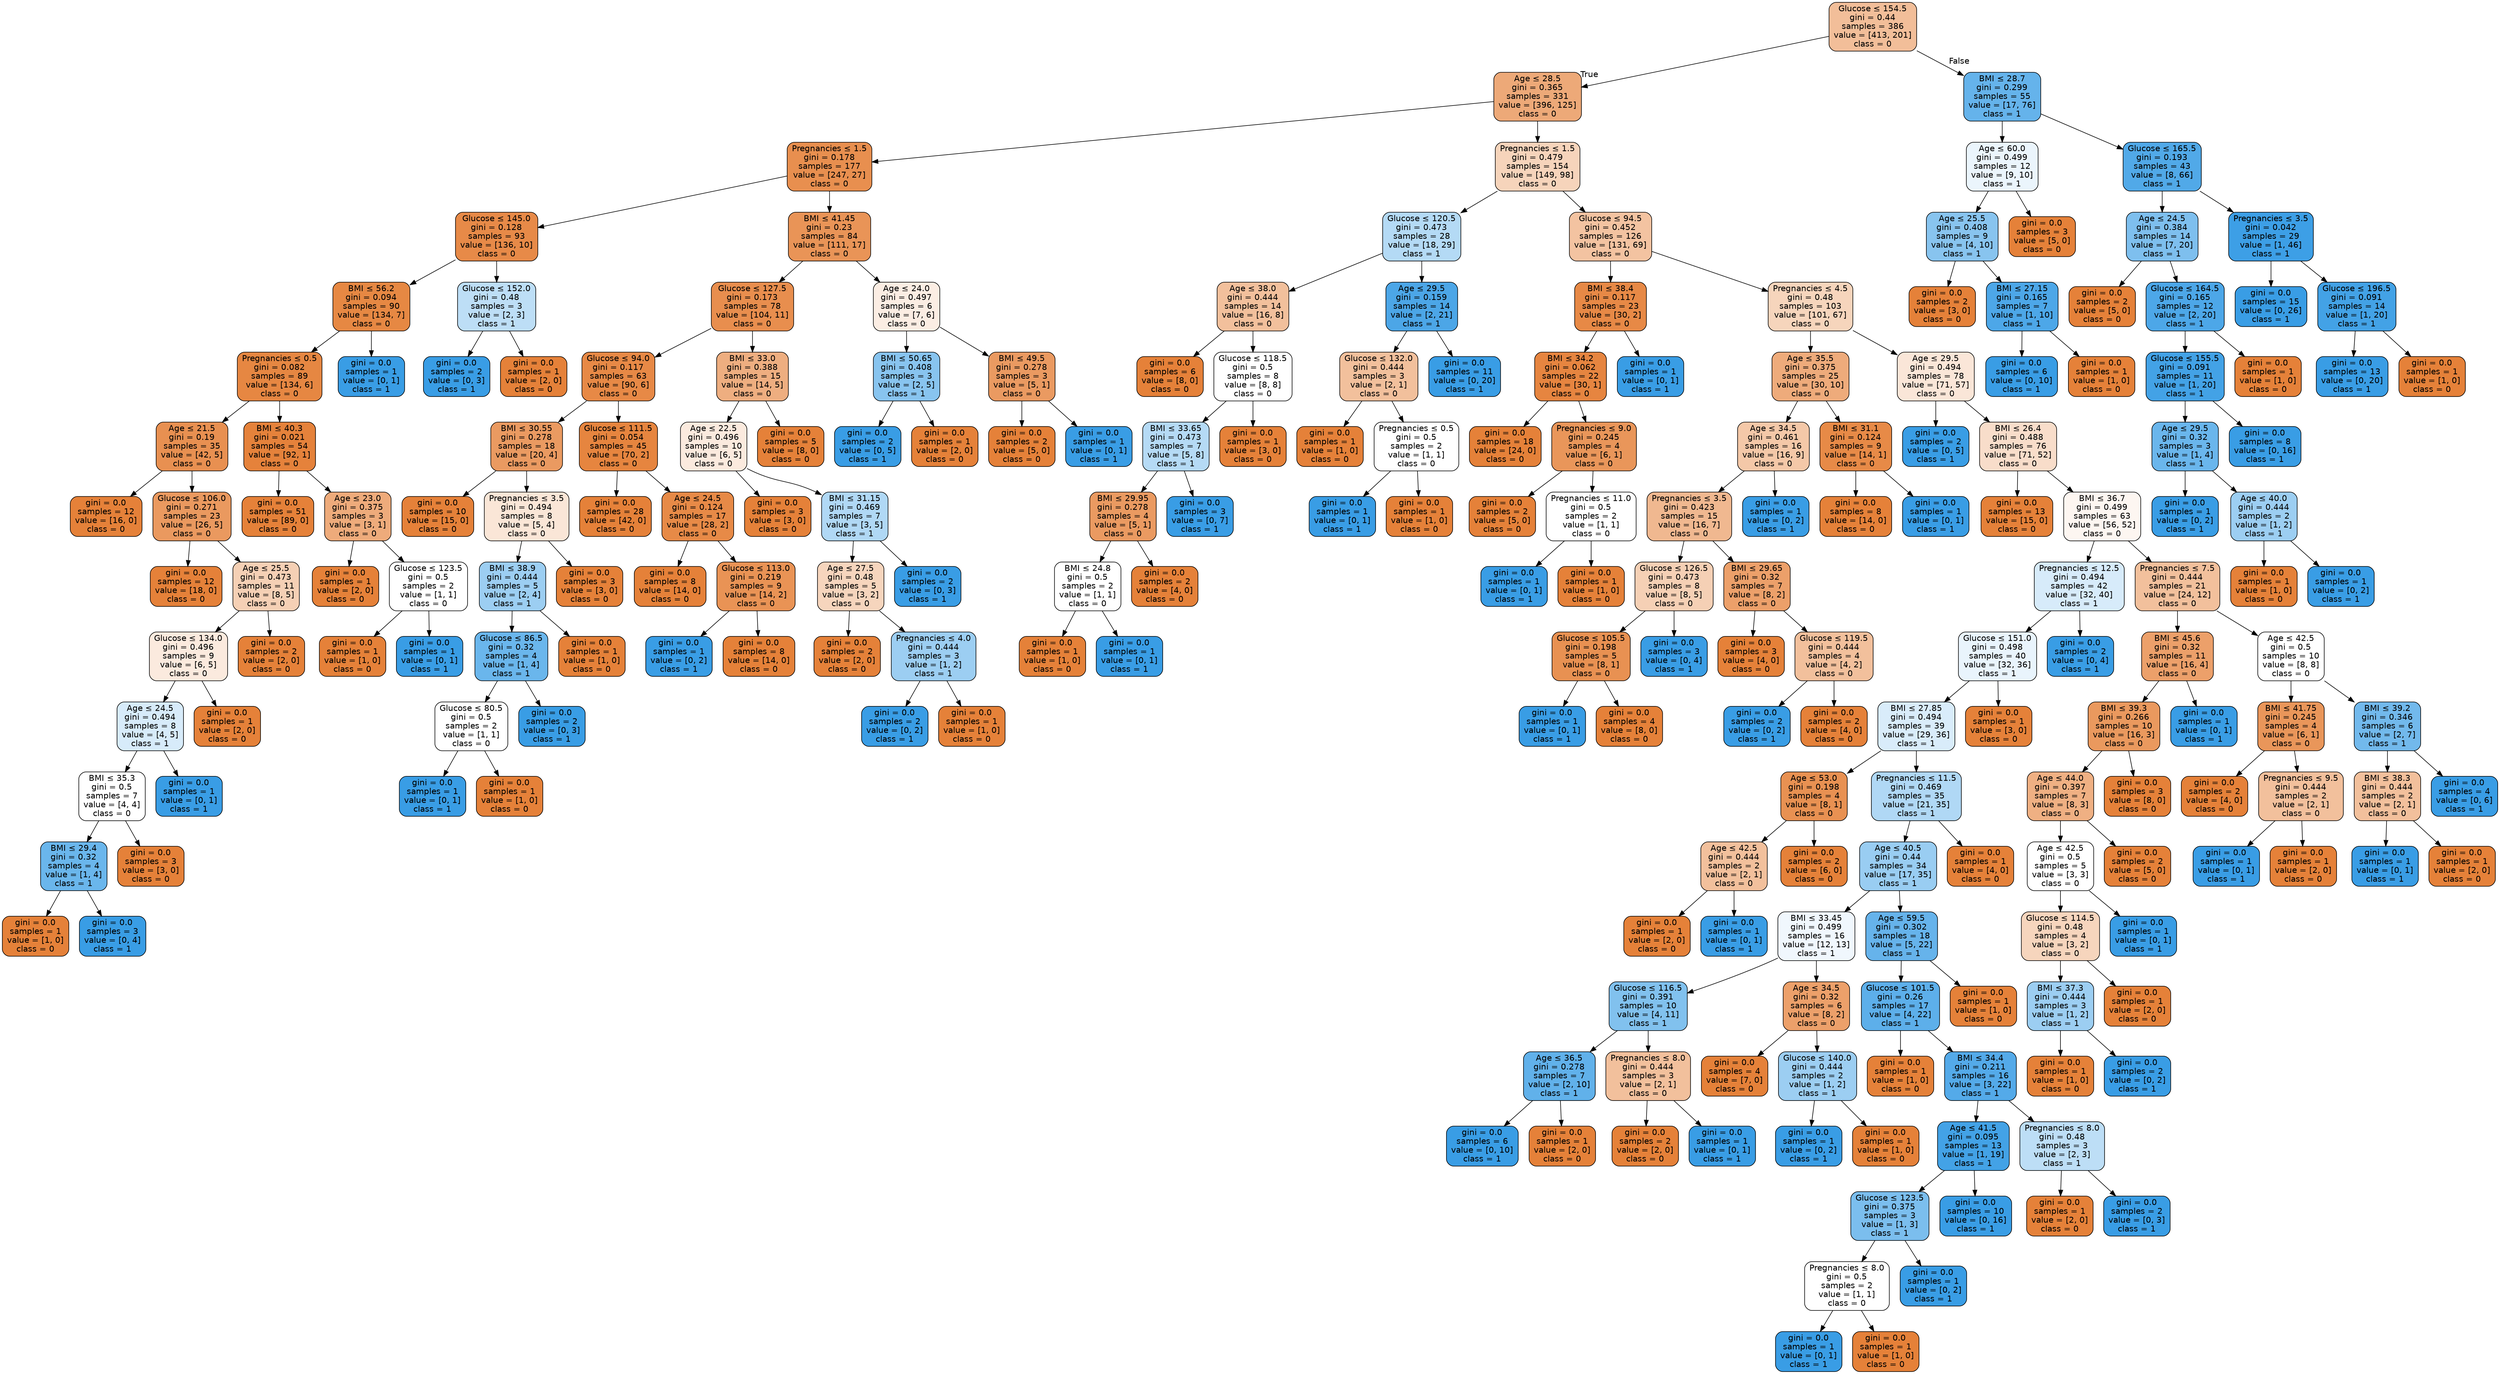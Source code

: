 digraph Tree {
node [shape=box, style="filled, rounded", color="black", fontname="helvetica"] ;
edge [fontname="helvetica"] ;
0 [label=<Glucose &le; 154.5<br/>gini = 0.44<br/>samples = 386<br/>value = [413, 201]<br/>class = 0>, fillcolor="#f2be99"] ;
1 [label=<Age &le; 28.5<br/>gini = 0.365<br/>samples = 331<br/>value = [396, 125]<br/>class = 0>, fillcolor="#eda978"] ;
0 -> 1 [labeldistance=2.5, labelangle=45, headlabel="True"] ;
2 [label=<Pregnancies &le; 1.5<br/>gini = 0.178<br/>samples = 177<br/>value = [247, 27]<br/>class = 0>, fillcolor="#e88f4f"] ;
1 -> 2 ;
3 [label=<Glucose &le; 145.0<br/>gini = 0.128<br/>samples = 93<br/>value = [136, 10]<br/>class = 0>, fillcolor="#e78a48"] ;
2 -> 3 ;
4 [label=<BMI &le; 56.2<br/>gini = 0.094<br/>samples = 90<br/>value = [134, 7]<br/>class = 0>, fillcolor="#e68843"] ;
3 -> 4 ;
5 [label=<Pregnancies &le; 0.5<br/>gini = 0.082<br/>samples = 89<br/>value = [134, 6]<br/>class = 0>, fillcolor="#e68742"] ;
4 -> 5 ;
6 [label=<Age &le; 21.5<br/>gini = 0.19<br/>samples = 35<br/>value = [42, 5]<br/>class = 0>, fillcolor="#e89051"] ;
5 -> 6 ;
7 [label=<gini = 0.0<br/>samples = 12<br/>value = [16, 0]<br/>class = 0>, fillcolor="#e58139"] ;
6 -> 7 ;
8 [label=<Glucose &le; 106.0<br/>gini = 0.271<br/>samples = 23<br/>value = [26, 5]<br/>class = 0>, fillcolor="#ea995f"] ;
6 -> 8 ;
9 [label=<gini = 0.0<br/>samples = 12<br/>value = [18, 0]<br/>class = 0>, fillcolor="#e58139"] ;
8 -> 9 ;
10 [label=<Age &le; 25.5<br/>gini = 0.473<br/>samples = 11<br/>value = [8, 5]<br/>class = 0>, fillcolor="#f5d0b5"] ;
8 -> 10 ;
11 [label=<Glucose &le; 134.0<br/>gini = 0.496<br/>samples = 9<br/>value = [6, 5]<br/>class = 0>, fillcolor="#fbeade"] ;
10 -> 11 ;
12 [label=<Age &le; 24.5<br/>gini = 0.494<br/>samples = 8<br/>value = [4, 5]<br/>class = 1>, fillcolor="#d7ebfa"] ;
11 -> 12 ;
13 [label=<BMI &le; 35.3<br/>gini = 0.5<br/>samples = 7<br/>value = [4, 4]<br/>class = 0>, fillcolor="#ffffff"] ;
12 -> 13 ;
14 [label=<BMI &le; 29.4<br/>gini = 0.32<br/>samples = 4<br/>value = [1, 4]<br/>class = 1>, fillcolor="#6ab6ec"] ;
13 -> 14 ;
15 [label=<gini = 0.0<br/>samples = 1<br/>value = [1, 0]<br/>class = 0>, fillcolor="#e58139"] ;
14 -> 15 ;
16 [label=<gini = 0.0<br/>samples = 3<br/>value = [0, 4]<br/>class = 1>, fillcolor="#399de5"] ;
14 -> 16 ;
17 [label=<gini = 0.0<br/>samples = 3<br/>value = [3, 0]<br/>class = 0>, fillcolor="#e58139"] ;
13 -> 17 ;
18 [label=<gini = 0.0<br/>samples = 1<br/>value = [0, 1]<br/>class = 1>, fillcolor="#399de5"] ;
12 -> 18 ;
19 [label=<gini = 0.0<br/>samples = 1<br/>value = [2, 0]<br/>class = 0>, fillcolor="#e58139"] ;
11 -> 19 ;
20 [label=<gini = 0.0<br/>samples = 2<br/>value = [2, 0]<br/>class = 0>, fillcolor="#e58139"] ;
10 -> 20 ;
21 [label=<BMI &le; 40.3<br/>gini = 0.021<br/>samples = 54<br/>value = [92, 1]<br/>class = 0>, fillcolor="#e5823b"] ;
5 -> 21 ;
22 [label=<gini = 0.0<br/>samples = 51<br/>value = [89, 0]<br/>class = 0>, fillcolor="#e58139"] ;
21 -> 22 ;
23 [label=<Age &le; 23.0<br/>gini = 0.375<br/>samples = 3<br/>value = [3, 1]<br/>class = 0>, fillcolor="#eeab7b"] ;
21 -> 23 ;
24 [label=<gini = 0.0<br/>samples = 1<br/>value = [2, 0]<br/>class = 0>, fillcolor="#e58139"] ;
23 -> 24 ;
25 [label=<Glucose &le; 123.5<br/>gini = 0.5<br/>samples = 2<br/>value = [1, 1]<br/>class = 0>, fillcolor="#ffffff"] ;
23 -> 25 ;
26 [label=<gini = 0.0<br/>samples = 1<br/>value = [1, 0]<br/>class = 0>, fillcolor="#e58139"] ;
25 -> 26 ;
27 [label=<gini = 0.0<br/>samples = 1<br/>value = [0, 1]<br/>class = 1>, fillcolor="#399de5"] ;
25 -> 27 ;
28 [label=<gini = 0.0<br/>samples = 1<br/>value = [0, 1]<br/>class = 1>, fillcolor="#399de5"] ;
4 -> 28 ;
29 [label=<Glucose &le; 152.0<br/>gini = 0.48<br/>samples = 3<br/>value = [2, 3]<br/>class = 1>, fillcolor="#bddef6"] ;
3 -> 29 ;
30 [label=<gini = 0.0<br/>samples = 2<br/>value = [0, 3]<br/>class = 1>, fillcolor="#399de5"] ;
29 -> 30 ;
31 [label=<gini = 0.0<br/>samples = 1<br/>value = [2, 0]<br/>class = 0>, fillcolor="#e58139"] ;
29 -> 31 ;
32 [label=<BMI &le; 41.45<br/>gini = 0.23<br/>samples = 84<br/>value = [111, 17]<br/>class = 0>, fillcolor="#e99457"] ;
2 -> 32 ;
33 [label=<Glucose &le; 127.5<br/>gini = 0.173<br/>samples = 78<br/>value = [104, 11]<br/>class = 0>, fillcolor="#e88e4e"] ;
32 -> 33 ;
34 [label=<Glucose &le; 94.0<br/>gini = 0.117<br/>samples = 63<br/>value = [90, 6]<br/>class = 0>, fillcolor="#e78946"] ;
33 -> 34 ;
35 [label=<BMI &le; 30.55<br/>gini = 0.278<br/>samples = 18<br/>value = [20, 4]<br/>class = 0>, fillcolor="#ea9a61"] ;
34 -> 35 ;
36 [label=<gini = 0.0<br/>samples = 10<br/>value = [15, 0]<br/>class = 0>, fillcolor="#e58139"] ;
35 -> 36 ;
37 [label=<Pregnancies &le; 3.5<br/>gini = 0.494<br/>samples = 8<br/>value = [5, 4]<br/>class = 0>, fillcolor="#fae6d7"] ;
35 -> 37 ;
38 [label=<BMI &le; 38.9<br/>gini = 0.444<br/>samples = 5<br/>value = [2, 4]<br/>class = 1>, fillcolor="#9ccef2"] ;
37 -> 38 ;
39 [label=<Glucose &le; 86.5<br/>gini = 0.32<br/>samples = 4<br/>value = [1, 4]<br/>class = 1>, fillcolor="#6ab6ec"] ;
38 -> 39 ;
40 [label=<Glucose &le; 80.5<br/>gini = 0.5<br/>samples = 2<br/>value = [1, 1]<br/>class = 0>, fillcolor="#ffffff"] ;
39 -> 40 ;
41 [label=<gini = 0.0<br/>samples = 1<br/>value = [0, 1]<br/>class = 1>, fillcolor="#399de5"] ;
40 -> 41 ;
42 [label=<gini = 0.0<br/>samples = 1<br/>value = [1, 0]<br/>class = 0>, fillcolor="#e58139"] ;
40 -> 42 ;
43 [label=<gini = 0.0<br/>samples = 2<br/>value = [0, 3]<br/>class = 1>, fillcolor="#399de5"] ;
39 -> 43 ;
44 [label=<gini = 0.0<br/>samples = 1<br/>value = [1, 0]<br/>class = 0>, fillcolor="#e58139"] ;
38 -> 44 ;
45 [label=<gini = 0.0<br/>samples = 3<br/>value = [3, 0]<br/>class = 0>, fillcolor="#e58139"] ;
37 -> 45 ;
46 [label=<Glucose &le; 111.5<br/>gini = 0.054<br/>samples = 45<br/>value = [70, 2]<br/>class = 0>, fillcolor="#e6853f"] ;
34 -> 46 ;
47 [label=<gini = 0.0<br/>samples = 28<br/>value = [42, 0]<br/>class = 0>, fillcolor="#e58139"] ;
46 -> 47 ;
48 [label=<Age &le; 24.5<br/>gini = 0.124<br/>samples = 17<br/>value = [28, 2]<br/>class = 0>, fillcolor="#e78a47"] ;
46 -> 48 ;
49 [label=<gini = 0.0<br/>samples = 8<br/>value = [14, 0]<br/>class = 0>, fillcolor="#e58139"] ;
48 -> 49 ;
50 [label=<Glucose &le; 113.0<br/>gini = 0.219<br/>samples = 9<br/>value = [14, 2]<br/>class = 0>, fillcolor="#e99355"] ;
48 -> 50 ;
51 [label=<gini = 0.0<br/>samples = 1<br/>value = [0, 2]<br/>class = 1>, fillcolor="#399de5"] ;
50 -> 51 ;
52 [label=<gini = 0.0<br/>samples = 8<br/>value = [14, 0]<br/>class = 0>, fillcolor="#e58139"] ;
50 -> 52 ;
53 [label=<BMI &le; 33.0<br/>gini = 0.388<br/>samples = 15<br/>value = [14, 5]<br/>class = 0>, fillcolor="#eeae80"] ;
33 -> 53 ;
54 [label=<Age &le; 22.5<br/>gini = 0.496<br/>samples = 10<br/>value = [6, 5]<br/>class = 0>, fillcolor="#fbeade"] ;
53 -> 54 ;
55 [label=<gini = 0.0<br/>samples = 3<br/>value = [3, 0]<br/>class = 0>, fillcolor="#e58139"] ;
54 -> 55 ;
56 [label=<BMI &le; 31.15<br/>gini = 0.469<br/>samples = 7<br/>value = [3, 5]<br/>class = 1>, fillcolor="#b0d8f5"] ;
54 -> 56 ;
57 [label=<Age &le; 27.5<br/>gini = 0.48<br/>samples = 5<br/>value = [3, 2]<br/>class = 0>, fillcolor="#f6d5bd"] ;
56 -> 57 ;
58 [label=<gini = 0.0<br/>samples = 2<br/>value = [2, 0]<br/>class = 0>, fillcolor="#e58139"] ;
57 -> 58 ;
59 [label=<Pregnancies &le; 4.0<br/>gini = 0.444<br/>samples = 3<br/>value = [1, 2]<br/>class = 1>, fillcolor="#9ccef2"] ;
57 -> 59 ;
60 [label=<gini = 0.0<br/>samples = 2<br/>value = [0, 2]<br/>class = 1>, fillcolor="#399de5"] ;
59 -> 60 ;
61 [label=<gini = 0.0<br/>samples = 1<br/>value = [1, 0]<br/>class = 0>, fillcolor="#e58139"] ;
59 -> 61 ;
62 [label=<gini = 0.0<br/>samples = 2<br/>value = [0, 3]<br/>class = 1>, fillcolor="#399de5"] ;
56 -> 62 ;
63 [label=<gini = 0.0<br/>samples = 5<br/>value = [8, 0]<br/>class = 0>, fillcolor="#e58139"] ;
53 -> 63 ;
64 [label=<Age &le; 24.0<br/>gini = 0.497<br/>samples = 6<br/>value = [7, 6]<br/>class = 0>, fillcolor="#fbede3"] ;
32 -> 64 ;
65 [label=<BMI &le; 50.65<br/>gini = 0.408<br/>samples = 3<br/>value = [2, 5]<br/>class = 1>, fillcolor="#88c4ef"] ;
64 -> 65 ;
66 [label=<gini = 0.0<br/>samples = 2<br/>value = [0, 5]<br/>class = 1>, fillcolor="#399de5"] ;
65 -> 66 ;
67 [label=<gini = 0.0<br/>samples = 1<br/>value = [2, 0]<br/>class = 0>, fillcolor="#e58139"] ;
65 -> 67 ;
68 [label=<BMI &le; 49.5<br/>gini = 0.278<br/>samples = 3<br/>value = [5, 1]<br/>class = 0>, fillcolor="#ea9a61"] ;
64 -> 68 ;
69 [label=<gini = 0.0<br/>samples = 2<br/>value = [5, 0]<br/>class = 0>, fillcolor="#e58139"] ;
68 -> 69 ;
70 [label=<gini = 0.0<br/>samples = 1<br/>value = [0, 1]<br/>class = 1>, fillcolor="#399de5"] ;
68 -> 70 ;
71 [label=<Pregnancies &le; 1.5<br/>gini = 0.479<br/>samples = 154<br/>value = [149, 98]<br/>class = 0>, fillcolor="#f6d4bb"] ;
1 -> 71 ;
72 [label=<Glucose &le; 120.5<br/>gini = 0.473<br/>samples = 28<br/>value = [18, 29]<br/>class = 1>, fillcolor="#b4daf5"] ;
71 -> 72 ;
73 [label=<Age &le; 38.0<br/>gini = 0.444<br/>samples = 14<br/>value = [16, 8]<br/>class = 0>, fillcolor="#f2c09c"] ;
72 -> 73 ;
74 [label=<gini = 0.0<br/>samples = 6<br/>value = [8, 0]<br/>class = 0>, fillcolor="#e58139"] ;
73 -> 74 ;
75 [label=<Glucose &le; 118.5<br/>gini = 0.5<br/>samples = 8<br/>value = [8, 8]<br/>class = 0>, fillcolor="#ffffff"] ;
73 -> 75 ;
76 [label=<BMI &le; 33.65<br/>gini = 0.473<br/>samples = 7<br/>value = [5, 8]<br/>class = 1>, fillcolor="#b5daf5"] ;
75 -> 76 ;
77 [label=<BMI &le; 29.95<br/>gini = 0.278<br/>samples = 4<br/>value = [5, 1]<br/>class = 0>, fillcolor="#ea9a61"] ;
76 -> 77 ;
78 [label=<BMI &le; 24.8<br/>gini = 0.5<br/>samples = 2<br/>value = [1, 1]<br/>class = 0>, fillcolor="#ffffff"] ;
77 -> 78 ;
79 [label=<gini = 0.0<br/>samples = 1<br/>value = [1, 0]<br/>class = 0>, fillcolor="#e58139"] ;
78 -> 79 ;
80 [label=<gini = 0.0<br/>samples = 1<br/>value = [0, 1]<br/>class = 1>, fillcolor="#399de5"] ;
78 -> 80 ;
81 [label=<gini = 0.0<br/>samples = 2<br/>value = [4, 0]<br/>class = 0>, fillcolor="#e58139"] ;
77 -> 81 ;
82 [label=<gini = 0.0<br/>samples = 3<br/>value = [0, 7]<br/>class = 1>, fillcolor="#399de5"] ;
76 -> 82 ;
83 [label=<gini = 0.0<br/>samples = 1<br/>value = [3, 0]<br/>class = 0>, fillcolor="#e58139"] ;
75 -> 83 ;
84 [label=<Age &le; 29.5<br/>gini = 0.159<br/>samples = 14<br/>value = [2, 21]<br/>class = 1>, fillcolor="#4ca6e7"] ;
72 -> 84 ;
85 [label=<Glucose &le; 132.0<br/>gini = 0.444<br/>samples = 3<br/>value = [2, 1]<br/>class = 0>, fillcolor="#f2c09c"] ;
84 -> 85 ;
86 [label=<gini = 0.0<br/>samples = 1<br/>value = [1, 0]<br/>class = 0>, fillcolor="#e58139"] ;
85 -> 86 ;
87 [label=<Pregnancies &le; 0.5<br/>gini = 0.5<br/>samples = 2<br/>value = [1, 1]<br/>class = 0>, fillcolor="#ffffff"] ;
85 -> 87 ;
88 [label=<gini = 0.0<br/>samples = 1<br/>value = [0, 1]<br/>class = 1>, fillcolor="#399de5"] ;
87 -> 88 ;
89 [label=<gini = 0.0<br/>samples = 1<br/>value = [1, 0]<br/>class = 0>, fillcolor="#e58139"] ;
87 -> 89 ;
90 [label=<gini = 0.0<br/>samples = 11<br/>value = [0, 20]<br/>class = 1>, fillcolor="#399de5"] ;
84 -> 90 ;
91 [label=<Glucose &le; 94.5<br/>gini = 0.452<br/>samples = 126<br/>value = [131, 69]<br/>class = 0>, fillcolor="#f3c3a1"] ;
71 -> 91 ;
92 [label=<BMI &le; 38.4<br/>gini = 0.117<br/>samples = 23<br/>value = [30, 2]<br/>class = 0>, fillcolor="#e78946"] ;
91 -> 92 ;
93 [label=<BMI &le; 34.2<br/>gini = 0.062<br/>samples = 22<br/>value = [30, 1]<br/>class = 0>, fillcolor="#e68540"] ;
92 -> 93 ;
94 [label=<gini = 0.0<br/>samples = 18<br/>value = [24, 0]<br/>class = 0>, fillcolor="#e58139"] ;
93 -> 94 ;
95 [label=<Pregnancies &le; 9.0<br/>gini = 0.245<br/>samples = 4<br/>value = [6, 1]<br/>class = 0>, fillcolor="#e9965a"] ;
93 -> 95 ;
96 [label=<gini = 0.0<br/>samples = 2<br/>value = [5, 0]<br/>class = 0>, fillcolor="#e58139"] ;
95 -> 96 ;
97 [label=<Pregnancies &le; 11.0<br/>gini = 0.5<br/>samples = 2<br/>value = [1, 1]<br/>class = 0>, fillcolor="#ffffff"] ;
95 -> 97 ;
98 [label=<gini = 0.0<br/>samples = 1<br/>value = [0, 1]<br/>class = 1>, fillcolor="#399de5"] ;
97 -> 98 ;
99 [label=<gini = 0.0<br/>samples = 1<br/>value = [1, 0]<br/>class = 0>, fillcolor="#e58139"] ;
97 -> 99 ;
100 [label=<gini = 0.0<br/>samples = 1<br/>value = [0, 1]<br/>class = 1>, fillcolor="#399de5"] ;
92 -> 100 ;
101 [label=<Pregnancies &le; 4.5<br/>gini = 0.48<br/>samples = 103<br/>value = [101, 67]<br/>class = 0>, fillcolor="#f6d5bc"] ;
91 -> 101 ;
102 [label=<Age &le; 35.5<br/>gini = 0.375<br/>samples = 25<br/>value = [30, 10]<br/>class = 0>, fillcolor="#eeab7b"] ;
101 -> 102 ;
103 [label=<Age &le; 34.5<br/>gini = 0.461<br/>samples = 16<br/>value = [16, 9]<br/>class = 0>, fillcolor="#f4c8a8"] ;
102 -> 103 ;
104 [label=<Pregnancies &le; 3.5<br/>gini = 0.423<br/>samples = 15<br/>value = [16, 7]<br/>class = 0>, fillcolor="#f0b890"] ;
103 -> 104 ;
105 [label=<Glucose &le; 126.5<br/>gini = 0.473<br/>samples = 8<br/>value = [8, 5]<br/>class = 0>, fillcolor="#f5d0b5"] ;
104 -> 105 ;
106 [label=<Glucose &le; 105.5<br/>gini = 0.198<br/>samples = 5<br/>value = [8, 1]<br/>class = 0>, fillcolor="#e89152"] ;
105 -> 106 ;
107 [label=<gini = 0.0<br/>samples = 1<br/>value = [0, 1]<br/>class = 1>, fillcolor="#399de5"] ;
106 -> 107 ;
108 [label=<gini = 0.0<br/>samples = 4<br/>value = [8, 0]<br/>class = 0>, fillcolor="#e58139"] ;
106 -> 108 ;
109 [label=<gini = 0.0<br/>samples = 3<br/>value = [0, 4]<br/>class = 1>, fillcolor="#399de5"] ;
105 -> 109 ;
110 [label=<BMI &le; 29.65<br/>gini = 0.32<br/>samples = 7<br/>value = [8, 2]<br/>class = 0>, fillcolor="#eca06a"] ;
104 -> 110 ;
111 [label=<gini = 0.0<br/>samples = 3<br/>value = [4, 0]<br/>class = 0>, fillcolor="#e58139"] ;
110 -> 111 ;
112 [label=<Glucose &le; 119.5<br/>gini = 0.444<br/>samples = 4<br/>value = [4, 2]<br/>class = 0>, fillcolor="#f2c09c"] ;
110 -> 112 ;
113 [label=<gini = 0.0<br/>samples = 2<br/>value = [0, 2]<br/>class = 1>, fillcolor="#399de5"] ;
112 -> 113 ;
114 [label=<gini = 0.0<br/>samples = 2<br/>value = [4, 0]<br/>class = 0>, fillcolor="#e58139"] ;
112 -> 114 ;
115 [label=<gini = 0.0<br/>samples = 1<br/>value = [0, 2]<br/>class = 1>, fillcolor="#399de5"] ;
103 -> 115 ;
116 [label=<BMI &le; 31.1<br/>gini = 0.124<br/>samples = 9<br/>value = [14, 1]<br/>class = 0>, fillcolor="#e78a47"] ;
102 -> 116 ;
117 [label=<gini = 0.0<br/>samples = 8<br/>value = [14, 0]<br/>class = 0>, fillcolor="#e58139"] ;
116 -> 117 ;
118 [label=<gini = 0.0<br/>samples = 1<br/>value = [0, 1]<br/>class = 1>, fillcolor="#399de5"] ;
116 -> 118 ;
119 [label=<Age &le; 29.5<br/>gini = 0.494<br/>samples = 78<br/>value = [71, 57]<br/>class = 0>, fillcolor="#fae6d8"] ;
101 -> 119 ;
120 [label=<gini = 0.0<br/>samples = 2<br/>value = [0, 5]<br/>class = 1>, fillcolor="#399de5"] ;
119 -> 120 ;
121 [label=<BMI &le; 26.4<br/>gini = 0.488<br/>samples = 76<br/>value = [71, 52]<br/>class = 0>, fillcolor="#f8ddca"] ;
119 -> 121 ;
122 [label=<gini = 0.0<br/>samples = 13<br/>value = [15, 0]<br/>class = 0>, fillcolor="#e58139"] ;
121 -> 122 ;
123 [label=<BMI &le; 36.7<br/>gini = 0.499<br/>samples = 63<br/>value = [56, 52]<br/>class = 0>, fillcolor="#fdf6f1"] ;
121 -> 123 ;
124 [label=<Pregnancies &le; 12.5<br/>gini = 0.494<br/>samples = 42<br/>value = [32, 40]<br/>class = 1>, fillcolor="#d7ebfa"] ;
123 -> 124 ;
125 [label=<Glucose &le; 151.0<br/>gini = 0.498<br/>samples = 40<br/>value = [32, 36]<br/>class = 1>, fillcolor="#e9f4fc"] ;
124 -> 125 ;
126 [label=<BMI &le; 27.85<br/>gini = 0.494<br/>samples = 39<br/>value = [29, 36]<br/>class = 1>, fillcolor="#d9ecfa"] ;
125 -> 126 ;
127 [label=<Age &le; 53.0<br/>gini = 0.198<br/>samples = 4<br/>value = [8, 1]<br/>class = 0>, fillcolor="#e89152"] ;
126 -> 127 ;
128 [label=<Age &le; 42.5<br/>gini = 0.444<br/>samples = 2<br/>value = [2, 1]<br/>class = 0>, fillcolor="#f2c09c"] ;
127 -> 128 ;
129 [label=<gini = 0.0<br/>samples = 1<br/>value = [2, 0]<br/>class = 0>, fillcolor="#e58139"] ;
128 -> 129 ;
130 [label=<gini = 0.0<br/>samples = 1<br/>value = [0, 1]<br/>class = 1>, fillcolor="#399de5"] ;
128 -> 130 ;
131 [label=<gini = 0.0<br/>samples = 2<br/>value = [6, 0]<br/>class = 0>, fillcolor="#e58139"] ;
127 -> 131 ;
132 [label=<Pregnancies &le; 11.5<br/>gini = 0.469<br/>samples = 35<br/>value = [21, 35]<br/>class = 1>, fillcolor="#b0d8f5"] ;
126 -> 132 ;
133 [label=<Age &le; 40.5<br/>gini = 0.44<br/>samples = 34<br/>value = [17, 35]<br/>class = 1>, fillcolor="#99cdf2"] ;
132 -> 133 ;
134 [label=<BMI &le; 33.45<br/>gini = 0.499<br/>samples = 16<br/>value = [12, 13]<br/>class = 1>, fillcolor="#f0f7fd"] ;
133 -> 134 ;
135 [label=<Glucose &le; 116.5<br/>gini = 0.391<br/>samples = 10<br/>value = [4, 11]<br/>class = 1>, fillcolor="#81c1ee"] ;
134 -> 135 ;
136 [label=<Age &le; 36.5<br/>gini = 0.278<br/>samples = 7<br/>value = [2, 10]<br/>class = 1>, fillcolor="#61b1ea"] ;
135 -> 136 ;
137 [label=<gini = 0.0<br/>samples = 6<br/>value = [0, 10]<br/>class = 1>, fillcolor="#399de5"] ;
136 -> 137 ;
138 [label=<gini = 0.0<br/>samples = 1<br/>value = [2, 0]<br/>class = 0>, fillcolor="#e58139"] ;
136 -> 138 ;
139 [label=<Pregnancies &le; 8.0<br/>gini = 0.444<br/>samples = 3<br/>value = [2, 1]<br/>class = 0>, fillcolor="#f2c09c"] ;
135 -> 139 ;
140 [label=<gini = 0.0<br/>samples = 2<br/>value = [2, 0]<br/>class = 0>, fillcolor="#e58139"] ;
139 -> 140 ;
141 [label=<gini = 0.0<br/>samples = 1<br/>value = [0, 1]<br/>class = 1>, fillcolor="#399de5"] ;
139 -> 141 ;
142 [label=<Age &le; 34.5<br/>gini = 0.32<br/>samples = 6<br/>value = [8, 2]<br/>class = 0>, fillcolor="#eca06a"] ;
134 -> 142 ;
143 [label=<gini = 0.0<br/>samples = 4<br/>value = [7, 0]<br/>class = 0>, fillcolor="#e58139"] ;
142 -> 143 ;
144 [label=<Glucose &le; 140.0<br/>gini = 0.444<br/>samples = 2<br/>value = [1, 2]<br/>class = 1>, fillcolor="#9ccef2"] ;
142 -> 144 ;
145 [label=<gini = 0.0<br/>samples = 1<br/>value = [0, 2]<br/>class = 1>, fillcolor="#399de5"] ;
144 -> 145 ;
146 [label=<gini = 0.0<br/>samples = 1<br/>value = [1, 0]<br/>class = 0>, fillcolor="#e58139"] ;
144 -> 146 ;
147 [label=<Age &le; 59.5<br/>gini = 0.302<br/>samples = 18<br/>value = [5, 22]<br/>class = 1>, fillcolor="#66b3eb"] ;
133 -> 147 ;
148 [label=<Glucose &le; 101.5<br/>gini = 0.26<br/>samples = 17<br/>value = [4, 22]<br/>class = 1>, fillcolor="#5dafea"] ;
147 -> 148 ;
149 [label=<gini = 0.0<br/>samples = 1<br/>value = [1, 0]<br/>class = 0>, fillcolor="#e58139"] ;
148 -> 149 ;
150 [label=<BMI &le; 34.4<br/>gini = 0.211<br/>samples = 16<br/>value = [3, 22]<br/>class = 1>, fillcolor="#54aae9"] ;
148 -> 150 ;
151 [label=<Age &le; 41.5<br/>gini = 0.095<br/>samples = 13<br/>value = [1, 19]<br/>class = 1>, fillcolor="#43a2e6"] ;
150 -> 151 ;
152 [label=<Glucose &le; 123.5<br/>gini = 0.375<br/>samples = 3<br/>value = [1, 3]<br/>class = 1>, fillcolor="#7bbeee"] ;
151 -> 152 ;
153 [label=<Pregnancies &le; 8.0<br/>gini = 0.5<br/>samples = 2<br/>value = [1, 1]<br/>class = 0>, fillcolor="#ffffff"] ;
152 -> 153 ;
154 [label=<gini = 0.0<br/>samples = 1<br/>value = [0, 1]<br/>class = 1>, fillcolor="#399de5"] ;
153 -> 154 ;
155 [label=<gini = 0.0<br/>samples = 1<br/>value = [1, 0]<br/>class = 0>, fillcolor="#e58139"] ;
153 -> 155 ;
156 [label=<gini = 0.0<br/>samples = 1<br/>value = [0, 2]<br/>class = 1>, fillcolor="#399de5"] ;
152 -> 156 ;
157 [label=<gini = 0.0<br/>samples = 10<br/>value = [0, 16]<br/>class = 1>, fillcolor="#399de5"] ;
151 -> 157 ;
158 [label=<Pregnancies &le; 8.0<br/>gini = 0.48<br/>samples = 3<br/>value = [2, 3]<br/>class = 1>, fillcolor="#bddef6"] ;
150 -> 158 ;
159 [label=<gini = 0.0<br/>samples = 1<br/>value = [2, 0]<br/>class = 0>, fillcolor="#e58139"] ;
158 -> 159 ;
160 [label=<gini = 0.0<br/>samples = 2<br/>value = [0, 3]<br/>class = 1>, fillcolor="#399de5"] ;
158 -> 160 ;
161 [label=<gini = 0.0<br/>samples = 1<br/>value = [1, 0]<br/>class = 0>, fillcolor="#e58139"] ;
147 -> 161 ;
162 [label=<gini = 0.0<br/>samples = 1<br/>value = [4, 0]<br/>class = 0>, fillcolor="#e58139"] ;
132 -> 162 ;
163 [label=<gini = 0.0<br/>samples = 1<br/>value = [3, 0]<br/>class = 0>, fillcolor="#e58139"] ;
125 -> 163 ;
164 [label=<gini = 0.0<br/>samples = 2<br/>value = [0, 4]<br/>class = 1>, fillcolor="#399de5"] ;
124 -> 164 ;
165 [label=<Pregnancies &le; 7.5<br/>gini = 0.444<br/>samples = 21<br/>value = [24, 12]<br/>class = 0>, fillcolor="#f2c09c"] ;
123 -> 165 ;
166 [label=<BMI &le; 45.6<br/>gini = 0.32<br/>samples = 11<br/>value = [16, 4]<br/>class = 0>, fillcolor="#eca06a"] ;
165 -> 166 ;
167 [label=<BMI &le; 39.3<br/>gini = 0.266<br/>samples = 10<br/>value = [16, 3]<br/>class = 0>, fillcolor="#ea995e"] ;
166 -> 167 ;
168 [label=<Age &le; 44.0<br/>gini = 0.397<br/>samples = 7<br/>value = [8, 3]<br/>class = 0>, fillcolor="#efb083"] ;
167 -> 168 ;
169 [label=<Age &le; 42.5<br/>gini = 0.5<br/>samples = 5<br/>value = [3, 3]<br/>class = 0>, fillcolor="#ffffff"] ;
168 -> 169 ;
170 [label=<Glucose &le; 114.5<br/>gini = 0.48<br/>samples = 4<br/>value = [3, 2]<br/>class = 0>, fillcolor="#f6d5bd"] ;
169 -> 170 ;
171 [label=<BMI &le; 37.3<br/>gini = 0.444<br/>samples = 3<br/>value = [1, 2]<br/>class = 1>, fillcolor="#9ccef2"] ;
170 -> 171 ;
172 [label=<gini = 0.0<br/>samples = 1<br/>value = [1, 0]<br/>class = 0>, fillcolor="#e58139"] ;
171 -> 172 ;
173 [label=<gini = 0.0<br/>samples = 2<br/>value = [0, 2]<br/>class = 1>, fillcolor="#399de5"] ;
171 -> 173 ;
174 [label=<gini = 0.0<br/>samples = 1<br/>value = [2, 0]<br/>class = 0>, fillcolor="#e58139"] ;
170 -> 174 ;
175 [label=<gini = 0.0<br/>samples = 1<br/>value = [0, 1]<br/>class = 1>, fillcolor="#399de5"] ;
169 -> 175 ;
176 [label=<gini = 0.0<br/>samples = 2<br/>value = [5, 0]<br/>class = 0>, fillcolor="#e58139"] ;
168 -> 176 ;
177 [label=<gini = 0.0<br/>samples = 3<br/>value = [8, 0]<br/>class = 0>, fillcolor="#e58139"] ;
167 -> 177 ;
178 [label=<gini = 0.0<br/>samples = 1<br/>value = [0, 1]<br/>class = 1>, fillcolor="#399de5"] ;
166 -> 178 ;
179 [label=<Age &le; 42.5<br/>gini = 0.5<br/>samples = 10<br/>value = [8, 8]<br/>class = 0>, fillcolor="#ffffff"] ;
165 -> 179 ;
180 [label=<BMI &le; 41.75<br/>gini = 0.245<br/>samples = 4<br/>value = [6, 1]<br/>class = 0>, fillcolor="#e9965a"] ;
179 -> 180 ;
181 [label=<gini = 0.0<br/>samples = 2<br/>value = [4, 0]<br/>class = 0>, fillcolor="#e58139"] ;
180 -> 181 ;
182 [label=<Pregnancies &le; 9.5<br/>gini = 0.444<br/>samples = 2<br/>value = [2, 1]<br/>class = 0>, fillcolor="#f2c09c"] ;
180 -> 182 ;
183 [label=<gini = 0.0<br/>samples = 1<br/>value = [0, 1]<br/>class = 1>, fillcolor="#399de5"] ;
182 -> 183 ;
184 [label=<gini = 0.0<br/>samples = 1<br/>value = [2, 0]<br/>class = 0>, fillcolor="#e58139"] ;
182 -> 184 ;
185 [label=<BMI &le; 39.2<br/>gini = 0.346<br/>samples = 6<br/>value = [2, 7]<br/>class = 1>, fillcolor="#72b9ec"] ;
179 -> 185 ;
186 [label=<BMI &le; 38.3<br/>gini = 0.444<br/>samples = 2<br/>value = [2, 1]<br/>class = 0>, fillcolor="#f2c09c"] ;
185 -> 186 ;
187 [label=<gini = 0.0<br/>samples = 1<br/>value = [0, 1]<br/>class = 1>, fillcolor="#399de5"] ;
186 -> 187 ;
188 [label=<gini = 0.0<br/>samples = 1<br/>value = [2, 0]<br/>class = 0>, fillcolor="#e58139"] ;
186 -> 188 ;
189 [label=<gini = 0.0<br/>samples = 4<br/>value = [0, 6]<br/>class = 1>, fillcolor="#399de5"] ;
185 -> 189 ;
190 [label=<BMI &le; 28.7<br/>gini = 0.299<br/>samples = 55<br/>value = [17, 76]<br/>class = 1>, fillcolor="#65b3eb"] ;
0 -> 190 [labeldistance=2.5, labelangle=-45, headlabel="False"] ;
191 [label=<Age &le; 60.0<br/>gini = 0.499<br/>samples = 12<br/>value = [9, 10]<br/>class = 1>, fillcolor="#ebf5fc"] ;
190 -> 191 ;
192 [label=<Age &le; 25.5<br/>gini = 0.408<br/>samples = 9<br/>value = [4, 10]<br/>class = 1>, fillcolor="#88c4ef"] ;
191 -> 192 ;
193 [label=<gini = 0.0<br/>samples = 2<br/>value = [3, 0]<br/>class = 0>, fillcolor="#e58139"] ;
192 -> 193 ;
194 [label=<BMI &le; 27.15<br/>gini = 0.165<br/>samples = 7<br/>value = [1, 10]<br/>class = 1>, fillcolor="#4da7e8"] ;
192 -> 194 ;
195 [label=<gini = 0.0<br/>samples = 6<br/>value = [0, 10]<br/>class = 1>, fillcolor="#399de5"] ;
194 -> 195 ;
196 [label=<gini = 0.0<br/>samples = 1<br/>value = [1, 0]<br/>class = 0>, fillcolor="#e58139"] ;
194 -> 196 ;
197 [label=<gini = 0.0<br/>samples = 3<br/>value = [5, 0]<br/>class = 0>, fillcolor="#e58139"] ;
191 -> 197 ;
198 [label=<Glucose &le; 165.5<br/>gini = 0.193<br/>samples = 43<br/>value = [8, 66]<br/>class = 1>, fillcolor="#51a9e8"] ;
190 -> 198 ;
199 [label=<Age &le; 24.5<br/>gini = 0.384<br/>samples = 14<br/>value = [7, 20]<br/>class = 1>, fillcolor="#7ebfee"] ;
198 -> 199 ;
200 [label=<gini = 0.0<br/>samples = 2<br/>value = [5, 0]<br/>class = 0>, fillcolor="#e58139"] ;
199 -> 200 ;
201 [label=<Glucose &le; 164.5<br/>gini = 0.165<br/>samples = 12<br/>value = [2, 20]<br/>class = 1>, fillcolor="#4da7e8"] ;
199 -> 201 ;
202 [label=<Glucose &le; 155.5<br/>gini = 0.091<br/>samples = 11<br/>value = [1, 20]<br/>class = 1>, fillcolor="#43a2e6"] ;
201 -> 202 ;
203 [label=<Age &le; 29.5<br/>gini = 0.32<br/>samples = 3<br/>value = [1, 4]<br/>class = 1>, fillcolor="#6ab6ec"] ;
202 -> 203 ;
204 [label=<gini = 0.0<br/>samples = 1<br/>value = [0, 2]<br/>class = 1>, fillcolor="#399de5"] ;
203 -> 204 ;
205 [label=<Age &le; 40.0<br/>gini = 0.444<br/>samples = 2<br/>value = [1, 2]<br/>class = 1>, fillcolor="#9ccef2"] ;
203 -> 205 ;
206 [label=<gini = 0.0<br/>samples = 1<br/>value = [1, 0]<br/>class = 0>, fillcolor="#e58139"] ;
205 -> 206 ;
207 [label=<gini = 0.0<br/>samples = 1<br/>value = [0, 2]<br/>class = 1>, fillcolor="#399de5"] ;
205 -> 207 ;
208 [label=<gini = 0.0<br/>samples = 8<br/>value = [0, 16]<br/>class = 1>, fillcolor="#399de5"] ;
202 -> 208 ;
209 [label=<gini = 0.0<br/>samples = 1<br/>value = [1, 0]<br/>class = 0>, fillcolor="#e58139"] ;
201 -> 209 ;
210 [label=<Pregnancies &le; 3.5<br/>gini = 0.042<br/>samples = 29<br/>value = [1, 46]<br/>class = 1>, fillcolor="#3d9fe6"] ;
198 -> 210 ;
211 [label=<gini = 0.0<br/>samples = 15<br/>value = [0, 26]<br/>class = 1>, fillcolor="#399de5"] ;
210 -> 211 ;
212 [label=<Glucose &le; 196.5<br/>gini = 0.091<br/>samples = 14<br/>value = [1, 20]<br/>class = 1>, fillcolor="#43a2e6"] ;
210 -> 212 ;
213 [label=<gini = 0.0<br/>samples = 13<br/>value = [0, 20]<br/>class = 1>, fillcolor="#399de5"] ;
212 -> 213 ;
214 [label=<gini = 0.0<br/>samples = 1<br/>value = [1, 0]<br/>class = 0>, fillcolor="#e58139"] ;
212 -> 214 ;
}